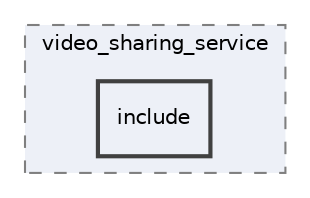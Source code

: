 digraph "packages/video_sharing_service/include"
{
 // INTERACTIVE_SVG=YES
 // LATEX_PDF_SIZE
  bgcolor="transparent";
  edge [fontname="Helvetica",fontsize="10",labelfontname="Helvetica",labelfontsize="10"];
  node [fontname="Helvetica",fontsize="10",shape=record];
  compound=true
  subgraph clusterdir_e3b5c43775bc9fc02ad81e4a786fd8d8 {
    graph [ bgcolor="#edf0f7", pencolor="grey50", style="filled,dashed,", label="video_sharing_service", fontname="Helvetica", fontsize="10", URL="dir_e3b5c43775bc9fc02ad81e4a786fd8d8.html"]
  dir_7727cf1f49bd0ccc9ca48c52f3d0c936 [shape=box, label="include", style="filled,bold,", fillcolor="#edf0f7", color="grey25", URL="dir_7727cf1f49bd0ccc9ca48c52f3d0c936.html"];
  }
}
